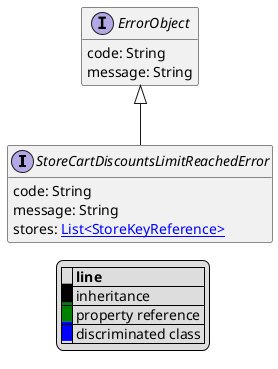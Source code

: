 @startuml

hide empty fields
hide empty methods
legend
|= |= line |
|<back:black>   </back>| inheritance |
|<back:green>   </back>| property reference |
|<back:blue>   </back>| discriminated class |
endlegend
interface StoreCartDiscountsLimitReachedError [[StoreCartDiscountsLimitReachedError.svg]] extends ErrorObject {
    code: String
    message: String
    stores: [[StoreKeyReference.svg List<StoreKeyReference>]]
}
interface ErrorObject [[ErrorObject.svg]]  {
    code: String
    message: String
}





@enduml
